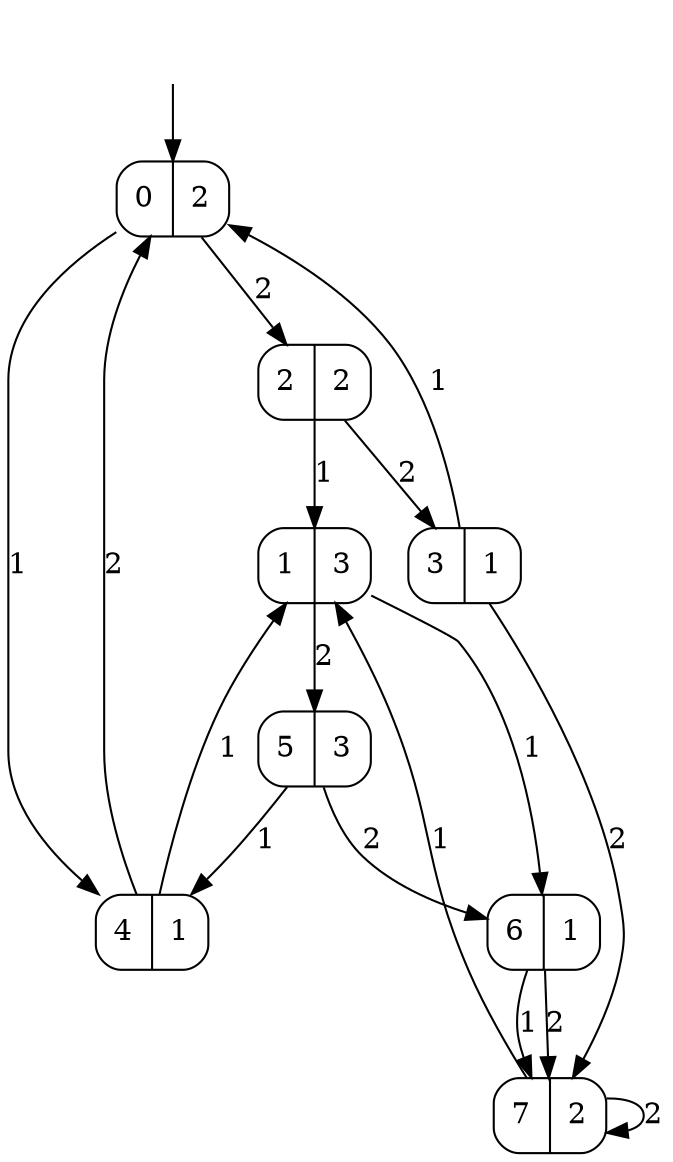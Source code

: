 digraph moore_size_8_inputs_2_output3_2 {
0 [label="0|2", shape=record, style=rounded];
1 [label="1|3", shape=record, style=rounded];
2 [label="2|2", shape=record, style=rounded];
3 [label="3|1", shape=record, style=rounded];
4 [label="4|1", shape=record, style=rounded];
5 [label="5|3", shape=record, style=rounded];
6 [label="6|1", shape=record, style=rounded];
7 [label="7|2", shape=record, style=rounded];
0 -> 4  [label=1];
0 -> 2  [label=2];
1 -> 6  [label=1];
1 -> 5  [label=2];
2 -> 1  [label=1];
2 -> 3  [label=2];
3 -> 0  [label=1];
3 -> 7  [label=2];
4 -> 1  [label=1];
4 -> 0  [label=2];
5 -> 4  [label=1];
5 -> 6  [label=2];
6 -> 7  [label=1];
6 -> 7  [label=2];
7 -> 1  [label=1];
7 -> 7  [label=2];
__start0 [label="", shape=none];
__start0 -> 0  [label=""];
}
